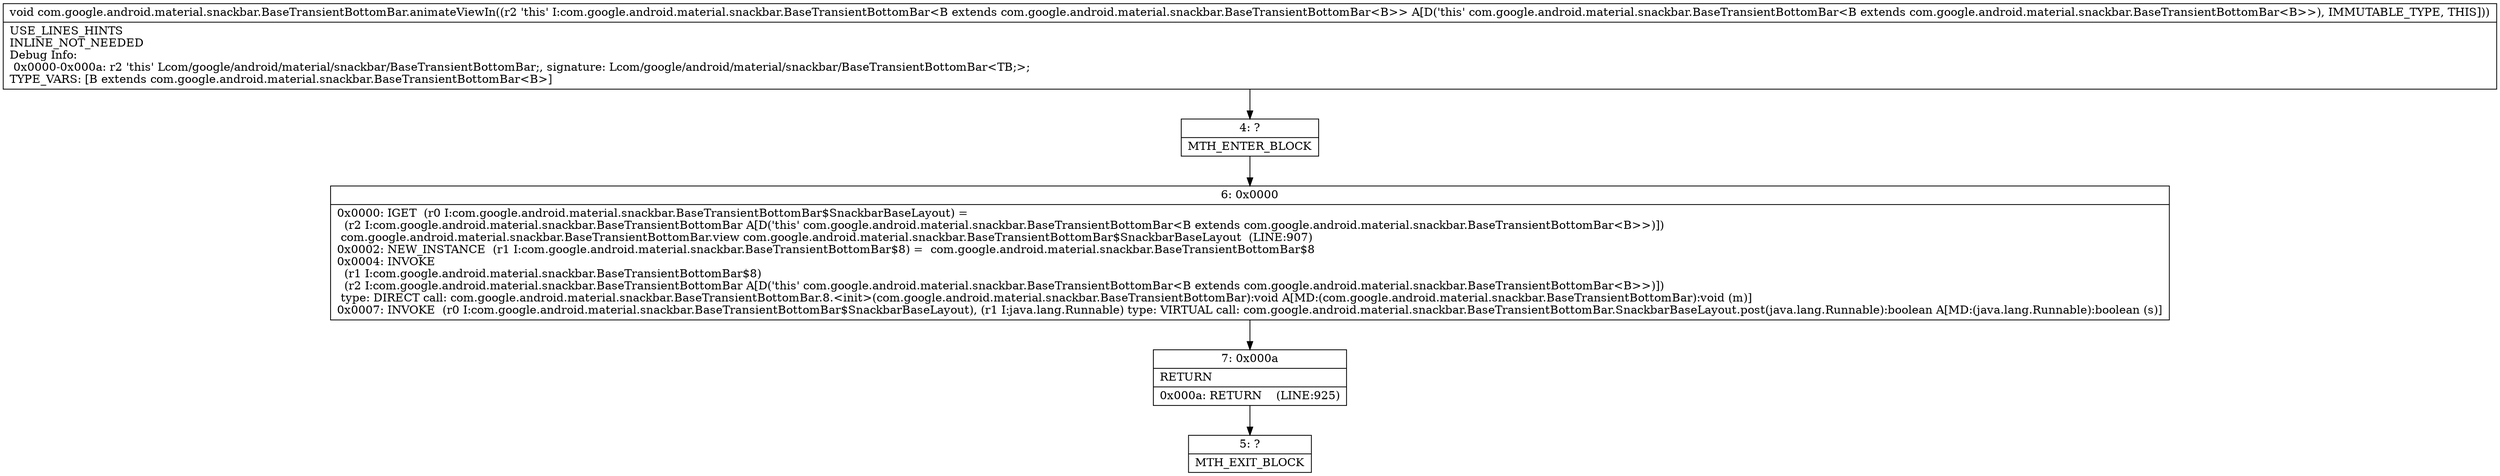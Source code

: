digraph "CFG forcom.google.android.material.snackbar.BaseTransientBottomBar.animateViewIn()V" {
Node_4 [shape=record,label="{4\:\ ?|MTH_ENTER_BLOCK\l}"];
Node_6 [shape=record,label="{6\:\ 0x0000|0x0000: IGET  (r0 I:com.google.android.material.snackbar.BaseTransientBottomBar$SnackbarBaseLayout) = \l  (r2 I:com.google.android.material.snackbar.BaseTransientBottomBar A[D('this' com.google.android.material.snackbar.BaseTransientBottomBar\<B extends com.google.android.material.snackbar.BaseTransientBottomBar\<B\>\>)])\l com.google.android.material.snackbar.BaseTransientBottomBar.view com.google.android.material.snackbar.BaseTransientBottomBar$SnackbarBaseLayout  (LINE:907)\l0x0002: NEW_INSTANCE  (r1 I:com.google.android.material.snackbar.BaseTransientBottomBar$8) =  com.google.android.material.snackbar.BaseTransientBottomBar$8 \l0x0004: INVOKE  \l  (r1 I:com.google.android.material.snackbar.BaseTransientBottomBar$8)\l  (r2 I:com.google.android.material.snackbar.BaseTransientBottomBar A[D('this' com.google.android.material.snackbar.BaseTransientBottomBar\<B extends com.google.android.material.snackbar.BaseTransientBottomBar\<B\>\>)])\l type: DIRECT call: com.google.android.material.snackbar.BaseTransientBottomBar.8.\<init\>(com.google.android.material.snackbar.BaseTransientBottomBar):void A[MD:(com.google.android.material.snackbar.BaseTransientBottomBar):void (m)]\l0x0007: INVOKE  (r0 I:com.google.android.material.snackbar.BaseTransientBottomBar$SnackbarBaseLayout), (r1 I:java.lang.Runnable) type: VIRTUAL call: com.google.android.material.snackbar.BaseTransientBottomBar.SnackbarBaseLayout.post(java.lang.Runnable):boolean A[MD:(java.lang.Runnable):boolean (s)]\l}"];
Node_7 [shape=record,label="{7\:\ 0x000a|RETURN\l|0x000a: RETURN    (LINE:925)\l}"];
Node_5 [shape=record,label="{5\:\ ?|MTH_EXIT_BLOCK\l}"];
MethodNode[shape=record,label="{void com.google.android.material.snackbar.BaseTransientBottomBar.animateViewIn((r2 'this' I:com.google.android.material.snackbar.BaseTransientBottomBar\<B extends com.google.android.material.snackbar.BaseTransientBottomBar\<B\>\> A[D('this' com.google.android.material.snackbar.BaseTransientBottomBar\<B extends com.google.android.material.snackbar.BaseTransientBottomBar\<B\>\>), IMMUTABLE_TYPE, THIS]))  | USE_LINES_HINTS\lINLINE_NOT_NEEDED\lDebug Info:\l  0x0000\-0x000a: r2 'this' Lcom\/google\/android\/material\/snackbar\/BaseTransientBottomBar;, signature: Lcom\/google\/android\/material\/snackbar\/BaseTransientBottomBar\<TB;\>;\lTYPE_VARS: [B extends com.google.android.material.snackbar.BaseTransientBottomBar\<B\>]\l}"];
MethodNode -> Node_4;Node_4 -> Node_6;
Node_6 -> Node_7;
Node_7 -> Node_5;
}

